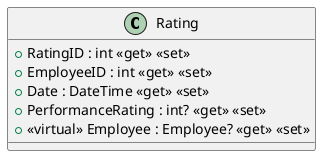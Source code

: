 @startuml
class Rating {
    + RatingID : int <<get>> <<set>>
    + EmployeeID : int <<get>> <<set>>
    + Date : DateTime <<get>> <<set>>
    + PerformanceRating : int? <<get>> <<set>>
    + <<virtual>> Employee : Employee? <<get>> <<set>>
}
@enduml
